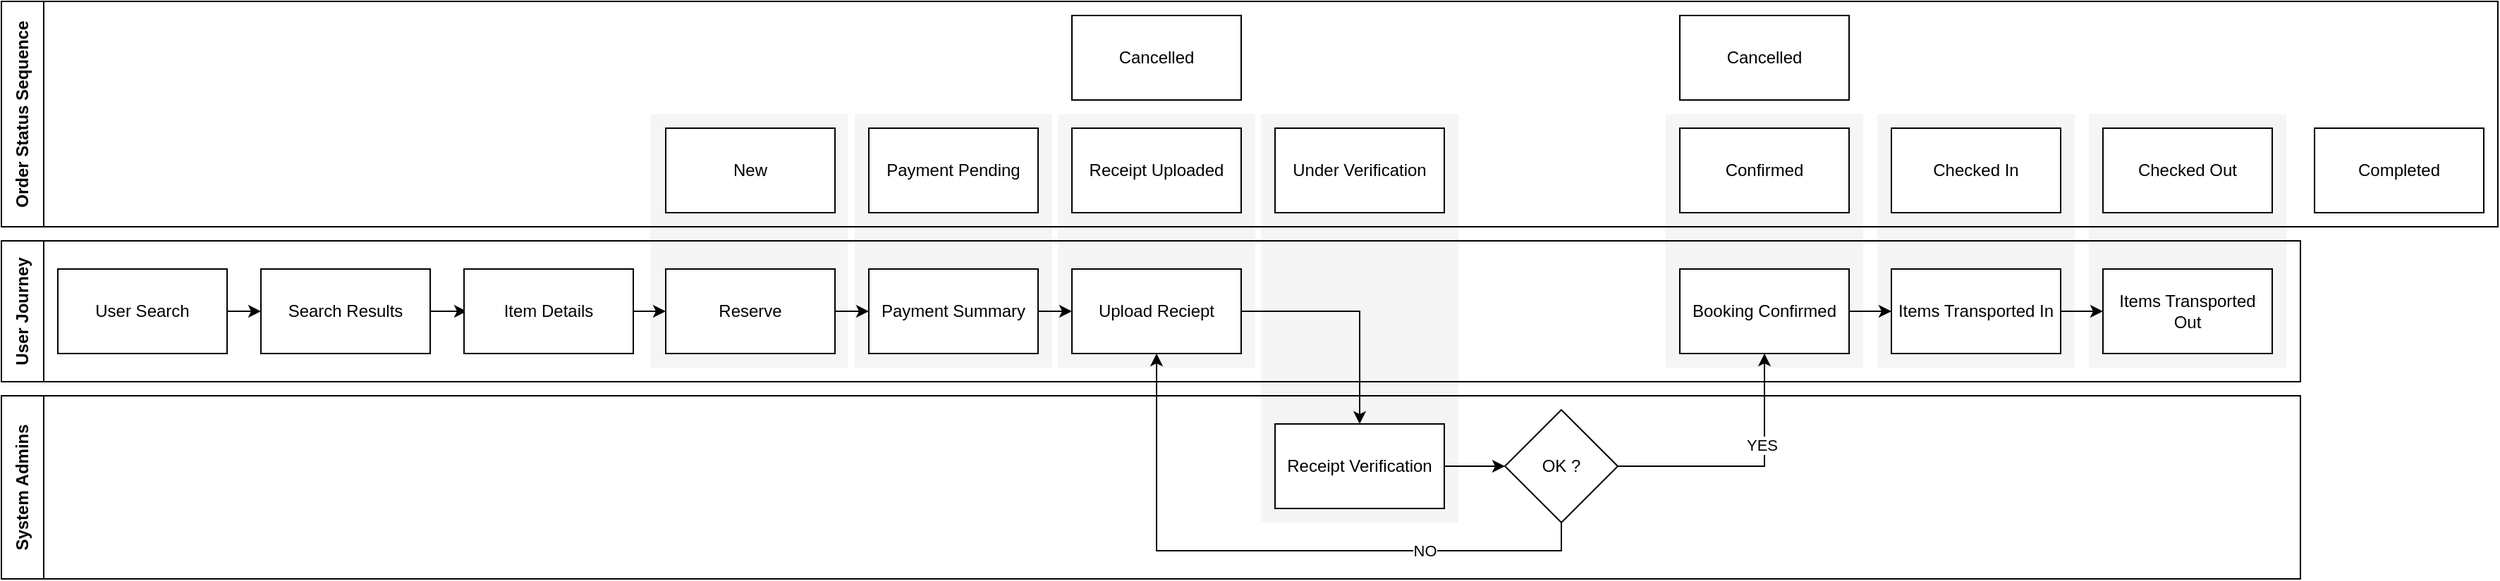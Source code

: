 <mxfile version="28.0.6" pages="3">
  <diagram name="User Journey" id="LqXyPF7JI-Jgg4aeZyhB">
    <mxGraphModel dx="1938" dy="900" grid="1" gridSize="10" guides="1" tooltips="1" connect="1" arrows="1" fold="1" page="1" pageScale="1" pageWidth="1169" pageHeight="827" math="0" shadow="0">
      <root>
        <mxCell id="0" />
        <mxCell id="1" parent="0" />
        <mxCell id="3ZjQxdZKII5ij4vQxhKE-32" value="" style="rounded=0;whiteSpace=wrap;html=1;fillColor=#f5f5f5;fontColor=#333333;strokeColor=none;" parent="1" vertex="1">
          <mxGeometry x="1520" y="180" width="140" height="180" as="geometry" />
        </mxCell>
        <mxCell id="3ZjQxdZKII5ij4vQxhKE-31" value="" style="rounded=0;whiteSpace=wrap;html=1;fillColor=#f5f5f5;fontColor=#333333;strokeColor=none;" parent="1" vertex="1">
          <mxGeometry x="1370" y="180" width="140" height="180" as="geometry" />
        </mxCell>
        <mxCell id="3ZjQxdZKII5ij4vQxhKE-30" value="" style="rounded=0;whiteSpace=wrap;html=1;fillColor=#f5f5f5;fontColor=#333333;strokeColor=none;" parent="1" vertex="1">
          <mxGeometry x="1220" y="180" width="140" height="180" as="geometry" />
        </mxCell>
        <mxCell id="3ZjQxdZKII5ij4vQxhKE-29" value="" style="rounded=0;whiteSpace=wrap;html=1;fillColor=#f5f5f5;fontColor=#333333;strokeColor=none;" parent="1" vertex="1">
          <mxGeometry x="933" y="180" width="140" height="290" as="geometry" />
        </mxCell>
        <mxCell id="3ZjQxdZKII5ij4vQxhKE-28" value="" style="rounded=0;whiteSpace=wrap;html=1;fillColor=#f5f5f5;fontColor=#333333;strokeColor=none;" parent="1" vertex="1">
          <mxGeometry x="789" y="180" width="140" height="180" as="geometry" />
        </mxCell>
        <mxCell id="3ZjQxdZKII5ij4vQxhKE-27" value="" style="rounded=0;whiteSpace=wrap;html=1;fillColor=#f5f5f5;fontColor=#333333;strokeColor=none;" parent="1" vertex="1">
          <mxGeometry x="645" y="180" width="140" height="180" as="geometry" />
        </mxCell>
        <mxCell id="3ZjQxdZKII5ij4vQxhKE-26" value="" style="rounded=0;whiteSpace=wrap;html=1;fillColor=#f5f5f5;fontColor=#333333;strokeColor=none;" parent="1" vertex="1">
          <mxGeometry x="500" y="180" width="140" height="180" as="geometry" />
        </mxCell>
        <mxCell id="CZBohjTRGIKA8jOOzzC4-14" style="edgeStyle=orthogonalEdgeStyle;rounded=0;orthogonalLoop=1;jettySize=auto;html=1;exitX=1;exitY=0.5;exitDx=0;exitDy=0;entryX=0;entryY=0.5;entryDx=0;entryDy=0;" parent="1" source="CZBohjTRGIKA8jOOzzC4-5" target="CZBohjTRGIKA8jOOzzC4-6" edge="1">
          <mxGeometry relative="1" as="geometry" />
        </mxCell>
        <mxCell id="CZBohjTRGIKA8jOOzzC4-5" value="User Search" style="rounded=0;whiteSpace=wrap;html=1;" parent="1" vertex="1">
          <mxGeometry x="80" y="290" width="120" height="60" as="geometry" />
        </mxCell>
        <mxCell id="CZBohjTRGIKA8jOOzzC4-15" style="edgeStyle=orthogonalEdgeStyle;rounded=0;orthogonalLoop=1;jettySize=auto;html=1;exitX=1;exitY=0.5;exitDx=0;exitDy=0;" parent="1" source="CZBohjTRGIKA8jOOzzC4-6" edge="1">
          <mxGeometry relative="1" as="geometry">
            <mxPoint x="370" y="320" as="targetPoint" />
          </mxGeometry>
        </mxCell>
        <mxCell id="CZBohjTRGIKA8jOOzzC4-6" value="Search Results" style="rounded=0;whiteSpace=wrap;html=1;" parent="1" vertex="1">
          <mxGeometry x="224" y="290" width="120" height="60" as="geometry" />
        </mxCell>
        <mxCell id="CZBohjTRGIKA8jOOzzC4-16" style="edgeStyle=orthogonalEdgeStyle;rounded=0;orthogonalLoop=1;jettySize=auto;html=1;exitX=1;exitY=0.5;exitDx=0;exitDy=0;entryX=0;entryY=0.5;entryDx=0;entryDy=0;" parent="1" source="CZBohjTRGIKA8jOOzzC4-7" target="CZBohjTRGIKA8jOOzzC4-8" edge="1">
          <mxGeometry relative="1" as="geometry" />
        </mxCell>
        <mxCell id="CZBohjTRGIKA8jOOzzC4-7" value="Item Details" style="rounded=0;whiteSpace=wrap;html=1;" parent="1" vertex="1">
          <mxGeometry x="368" y="290" width="120" height="60" as="geometry" />
        </mxCell>
        <mxCell id="CZBohjTRGIKA8jOOzzC4-17" style="edgeStyle=orthogonalEdgeStyle;rounded=0;orthogonalLoop=1;jettySize=auto;html=1;exitX=1;exitY=0.5;exitDx=0;exitDy=0;entryX=0;entryY=0.5;entryDx=0;entryDy=0;" parent="1" source="CZBohjTRGIKA8jOOzzC4-8" target="CZBohjTRGIKA8jOOzzC4-9" edge="1">
          <mxGeometry relative="1" as="geometry" />
        </mxCell>
        <mxCell id="CZBohjTRGIKA8jOOzzC4-8" value="Reserve" style="rounded=0;whiteSpace=wrap;html=1;" parent="1" vertex="1">
          <mxGeometry x="511" y="290" width="120" height="60" as="geometry" />
        </mxCell>
        <mxCell id="CZBohjTRGIKA8jOOzzC4-18" style="edgeStyle=orthogonalEdgeStyle;rounded=0;orthogonalLoop=1;jettySize=auto;html=1;exitX=1;exitY=0.5;exitDx=0;exitDy=0;entryX=0;entryY=0.5;entryDx=0;entryDy=0;" parent="1" source="CZBohjTRGIKA8jOOzzC4-9" target="CZBohjTRGIKA8jOOzzC4-10" edge="1">
          <mxGeometry relative="1" as="geometry" />
        </mxCell>
        <mxCell id="CZBohjTRGIKA8jOOzzC4-9" value="Payment Summary" style="rounded=0;whiteSpace=wrap;html=1;" parent="1" vertex="1">
          <mxGeometry x="655" y="290" width="120" height="60" as="geometry" />
        </mxCell>
        <mxCell id="CZBohjTRGIKA8jOOzzC4-36" style="edgeStyle=orthogonalEdgeStyle;rounded=0;orthogonalLoop=1;jettySize=auto;html=1;entryX=0.5;entryY=0;entryDx=0;entryDy=0;" parent="1" source="CZBohjTRGIKA8jOOzzC4-10" target="CZBohjTRGIKA8jOOzzC4-12" edge="1">
          <mxGeometry relative="1" as="geometry" />
        </mxCell>
        <mxCell id="CZBohjTRGIKA8jOOzzC4-10" value="Upload Reciept" style="rounded=0;whiteSpace=wrap;html=1;" parent="1" vertex="1">
          <mxGeometry x="799" y="290" width="120" height="60" as="geometry" />
        </mxCell>
        <mxCell id="CZBohjTRGIKA8jOOzzC4-37" style="edgeStyle=orthogonalEdgeStyle;rounded=0;orthogonalLoop=1;jettySize=auto;html=1;entryX=0;entryY=0.5;entryDx=0;entryDy=0;" parent="1" source="CZBohjTRGIKA8jOOzzC4-12" target="CZBohjTRGIKA8jOOzzC4-13" edge="1">
          <mxGeometry relative="1" as="geometry" />
        </mxCell>
        <mxCell id="CZBohjTRGIKA8jOOzzC4-12" value="Receipt Verification" style="rounded=0;whiteSpace=wrap;html=1;" parent="1" vertex="1">
          <mxGeometry x="943" y="400" width="120" height="60" as="geometry" />
        </mxCell>
        <mxCell id="CZBohjTRGIKA8jOOzzC4-38" style="edgeStyle=orthogonalEdgeStyle;rounded=0;orthogonalLoop=1;jettySize=auto;html=1;exitX=0.5;exitY=1;exitDx=0;exitDy=0;entryX=0.5;entryY=1;entryDx=0;entryDy=0;" parent="1" source="CZBohjTRGIKA8jOOzzC4-13" target="CZBohjTRGIKA8jOOzzC4-10" edge="1">
          <mxGeometry relative="1" as="geometry" />
        </mxCell>
        <mxCell id="CZBohjTRGIKA8jOOzzC4-39" value="NO" style="edgeLabel;html=1;align=center;verticalAlign=middle;resizable=0;points=[];" parent="CZBohjTRGIKA8jOOzzC4-38" vertex="1" connectable="0">
          <mxGeometry x="-0.476" relative="1" as="geometry">
            <mxPoint as="offset" />
          </mxGeometry>
        </mxCell>
        <mxCell id="CZBohjTRGIKA8jOOzzC4-40" style="edgeStyle=orthogonalEdgeStyle;rounded=0;orthogonalLoop=1;jettySize=auto;html=1;exitX=1;exitY=0.5;exitDx=0;exitDy=0;entryX=0.5;entryY=1;entryDx=0;entryDy=0;" parent="1" source="CZBohjTRGIKA8jOOzzC4-13" target="CZBohjTRGIKA8jOOzzC4-11" edge="1">
          <mxGeometry relative="1" as="geometry" />
        </mxCell>
        <mxCell id="CZBohjTRGIKA8jOOzzC4-41" value="YES" style="edgeLabel;html=1;align=center;verticalAlign=middle;resizable=0;points=[];" parent="CZBohjTRGIKA8jOOzzC4-40" vertex="1" connectable="0">
          <mxGeometry x="0.292" y="2" relative="1" as="geometry">
            <mxPoint as="offset" />
          </mxGeometry>
        </mxCell>
        <mxCell id="CZBohjTRGIKA8jOOzzC4-13" value="OK ?" style="rhombus;whiteSpace=wrap;html=1;" parent="1" vertex="1">
          <mxGeometry x="1106" y="390" width="80" height="80" as="geometry" />
        </mxCell>
        <mxCell id="3ZjQxdZKII5ij4vQxhKE-1" value="User Journey" style="swimlane;horizontal=0;whiteSpace=wrap;html=1;startSize=30;movable=0;resizable=0;rotatable=0;deletable=0;editable=0;locked=1;connectable=0;" parent="1" vertex="1">
          <mxGeometry x="40" y="270" width="1630" height="100" as="geometry" />
        </mxCell>
        <mxCell id="CZBohjTRGIKA8jOOzzC4-11" value="Booking Confirmed" style="rounded=0;whiteSpace=wrap;html=1;" parent="3ZjQxdZKII5ij4vQxhKE-1" vertex="1">
          <mxGeometry x="1190" y="20" width="120" height="60" as="geometry" />
        </mxCell>
        <mxCell id="CZBohjTRGIKA8jOOzzC4-30" value="Items Transported In" style="rounded=0;whiteSpace=wrap;html=1;" parent="3ZjQxdZKII5ij4vQxhKE-1" vertex="1">
          <mxGeometry x="1340" y="20" width="120" height="60" as="geometry" />
        </mxCell>
        <mxCell id="CZBohjTRGIKA8jOOzzC4-31" value="Items Transported Out" style="rounded=0;whiteSpace=wrap;html=1;" parent="3ZjQxdZKII5ij4vQxhKE-1" vertex="1">
          <mxGeometry x="1490" y="20" width="120" height="60" as="geometry" />
        </mxCell>
        <mxCell id="CZBohjTRGIKA8jOOzzC4-42" style="edgeStyle=orthogonalEdgeStyle;rounded=0;orthogonalLoop=1;jettySize=auto;html=1;exitX=1;exitY=0.5;exitDx=0;exitDy=0;entryX=0;entryY=0.5;entryDx=0;entryDy=0;" parent="3ZjQxdZKII5ij4vQxhKE-1" source="CZBohjTRGIKA8jOOzzC4-11" target="CZBohjTRGIKA8jOOzzC4-30" edge="1">
          <mxGeometry relative="1" as="geometry" />
        </mxCell>
        <mxCell id="CZBohjTRGIKA8jOOzzC4-43" style="edgeStyle=orthogonalEdgeStyle;rounded=0;orthogonalLoop=1;jettySize=auto;html=1;exitX=1;exitY=0.5;exitDx=0;exitDy=0;entryX=0;entryY=0.5;entryDx=0;entryDy=0;" parent="3ZjQxdZKII5ij4vQxhKE-1" source="CZBohjTRGIKA8jOOzzC4-30" target="CZBohjTRGIKA8jOOzzC4-31" edge="1">
          <mxGeometry relative="1" as="geometry" />
        </mxCell>
        <mxCell id="3ZjQxdZKII5ij4vQxhKE-2" value="System Admins" style="swimlane;horizontal=0;whiteSpace=wrap;html=1;startSize=30;movable=1;resizable=1;rotatable=1;deletable=1;editable=1;locked=0;connectable=1;" parent="1" vertex="1">
          <mxGeometry x="40" y="380" width="1630" height="130" as="geometry" />
        </mxCell>
        <mxCell id="3ZjQxdZKII5ij4vQxhKE-20" value="Order Status Sequence" style="swimlane;horizontal=0;whiteSpace=wrap;html=1;startSize=30;movable=0;resizable=0;rotatable=0;deletable=0;editable=0;locked=1;connectable=0;" parent="1" vertex="1">
          <mxGeometry x="40" y="100" width="1770" height="160" as="geometry" />
        </mxCell>
        <mxCell id="3ZjQxdZKII5ij4vQxhKE-24" style="edgeStyle=orthogonalEdgeStyle;rounded=0;orthogonalLoop=1;jettySize=auto;html=1;exitX=1;exitY=0.5;exitDx=0;exitDy=0;entryX=0;entryY=0.5;entryDx=0;entryDy=0;" parent="3ZjQxdZKII5ij4vQxhKE-20" edge="1">
          <mxGeometry relative="1" as="geometry">
            <mxPoint x="1310" y="50" as="sourcePoint" />
          </mxGeometry>
        </mxCell>
        <mxCell id="3ZjQxdZKII5ij4vQxhKE-25" style="edgeStyle=orthogonalEdgeStyle;rounded=0;orthogonalLoop=1;jettySize=auto;html=1;exitX=1;exitY=0.5;exitDx=0;exitDy=0;entryX=0;entryY=0.5;entryDx=0;entryDy=0;" parent="3ZjQxdZKII5ij4vQxhKE-20" edge="1">
          <mxGeometry relative="1" as="geometry">
            <mxPoint x="1460" y="50" as="sourcePoint" />
          </mxGeometry>
        </mxCell>
        <mxCell id="CZBohjTRGIKA8jOOzzC4-26" value="New" style="rounded=0;whiteSpace=wrap;html=1;" parent="3ZjQxdZKII5ij4vQxhKE-20" vertex="1">
          <mxGeometry x="471" y="90" width="120" height="60" as="geometry" />
        </mxCell>
        <mxCell id="CZBohjTRGIKA8jOOzzC4-27" value="Payment Pending" style="rounded=0;whiteSpace=wrap;html=1;" parent="3ZjQxdZKII5ij4vQxhKE-20" vertex="1">
          <mxGeometry x="615" y="90" width="120" height="60" as="geometry" />
        </mxCell>
        <mxCell id="CZBohjTRGIKA8jOOzzC4-28" value="Receipt Uploaded" style="rounded=0;whiteSpace=wrap;html=1;" parent="3ZjQxdZKII5ij4vQxhKE-20" vertex="1">
          <mxGeometry x="759" y="90" width="120" height="60" as="geometry" />
        </mxCell>
        <mxCell id="CZBohjTRGIKA8jOOzzC4-29" value="Under Verification" style="rounded=0;whiteSpace=wrap;html=1;" parent="3ZjQxdZKII5ij4vQxhKE-20" vertex="1">
          <mxGeometry x="903" y="90" width="120" height="60" as="geometry" />
        </mxCell>
        <mxCell id="CZBohjTRGIKA8jOOzzC4-32" value="Confirmed" style="rounded=0;whiteSpace=wrap;html=1;" parent="3ZjQxdZKII5ij4vQxhKE-20" vertex="1">
          <mxGeometry x="1190" y="90" width="120" height="60" as="geometry" />
        </mxCell>
        <mxCell id="CZBohjTRGIKA8jOOzzC4-33" value="Checked In" style="rounded=0;whiteSpace=wrap;html=1;" parent="3ZjQxdZKII5ij4vQxhKE-20" vertex="1">
          <mxGeometry x="1340" y="90" width="120" height="60" as="geometry" />
        </mxCell>
        <mxCell id="CZBohjTRGIKA8jOOzzC4-34" value="Checked Out" style="rounded=0;whiteSpace=wrap;html=1;" parent="3ZjQxdZKII5ij4vQxhKE-20" vertex="1">
          <mxGeometry x="1490" y="90" width="120" height="60" as="geometry" />
        </mxCell>
        <mxCell id="CZBohjTRGIKA8jOOzzC4-35" value="Completed" style="rounded=0;whiteSpace=wrap;html=1;" parent="3ZjQxdZKII5ij4vQxhKE-20" vertex="1">
          <mxGeometry x="1640" y="90" width="120" height="60" as="geometry" />
        </mxCell>
        <mxCell id="CZBohjTRGIKA8jOOzzC4-44" value="Cancelled" style="rounded=0;whiteSpace=wrap;html=1;" parent="3ZjQxdZKII5ij4vQxhKE-20" vertex="1">
          <mxGeometry x="1190" y="10" width="120" height="60" as="geometry" />
        </mxCell>
        <mxCell id="3ZjQxdZKII5ij4vQxhKE-33" value="Cancelled" style="rounded=0;whiteSpace=wrap;html=1;" parent="1" vertex="1">
          <mxGeometry x="799" y="110" width="120" height="60" as="geometry" />
        </mxCell>
      </root>
    </mxGraphModel>
  </diagram>
  <diagram id="qkvSj4cj8HJJ5qAoqPm4" name="High Level Archtecture">
    <mxGraphModel dx="946" dy="624" grid="1" gridSize="10" guides="1" tooltips="1" connect="1" arrows="1" fold="1" page="1" pageScale="1" pageWidth="827" pageHeight="1169" math="0" shadow="0">
      <root>
        <mxCell id="0" />
        <mxCell id="1" parent="0" />
        <mxCell id="cp1kz8u28nVTIYYutqOm-1" style="edgeStyle=orthogonalEdgeStyle;rounded=0;orthogonalLoop=1;jettySize=auto;html=1;entryX=0.5;entryY=0;entryDx=0;entryDy=0;" edge="1" parent="1" source="cp1kz8u28nVTIYYutqOm-2" target="cp1kz8u28nVTIYYutqOm-7">
          <mxGeometry relative="1" as="geometry" />
        </mxCell>
        <mxCell id="cp1kz8u28nVTIYYutqOm-2" value="Client Layer" style="swimlane;whiteSpace=wrap;html=1;" vertex="1" parent="1">
          <mxGeometry x="470" y="220" width="410" height="110" as="geometry" />
        </mxCell>
        <mxCell id="cp1kz8u28nVTIYYutqOm-3" value="WWW" style="rounded=0;whiteSpace=wrap;html=1;" vertex="1" parent="cp1kz8u28nVTIYYutqOm-2">
          <mxGeometry x="70" y="40" width="120" height="60" as="geometry" />
        </mxCell>
        <mxCell id="cp1kz8u28nVTIYYutqOm-4" value="Admin Portal" style="rounded=0;whiteSpace=wrap;html=1;" vertex="1" parent="cp1kz8u28nVTIYYutqOm-2">
          <mxGeometry x="210" y="40" width="120" height="60" as="geometry" />
        </mxCell>
        <mxCell id="cp1kz8u28nVTIYYutqOm-36" style="edgeStyle=orthogonalEdgeStyle;rounded=0;orthogonalLoop=1;jettySize=auto;html=1;exitX=0;exitY=0.5;exitDx=0;exitDy=0;entryX=1;entryY=0.75;entryDx=0;entryDy=0;" edge="1" parent="1" source="cp1kz8u28nVTIYYutqOm-7" target="cp1kz8u28nVTIYYutqOm-13">
          <mxGeometry relative="1" as="geometry" />
        </mxCell>
        <mxCell id="cp1kz8u28nVTIYYutqOm-7" value="Infrastructure Layer" style="swimlane;whiteSpace=wrap;html=1;startSize=23;" vertex="1" parent="1">
          <mxGeometry x="470" y="390" width="410" height="180" as="geometry" />
        </mxCell>
        <mxCell id="cp1kz8u28nVTIYYutqOm-8" value="Web Server, Firewall, Monitoring &amp;amp; Logging" style="rounded=0;whiteSpace=wrap;html=1;" vertex="1" parent="cp1kz8u28nVTIYYutqOm-7">
          <mxGeometry x="10" y="40" width="390" height="60" as="geometry" />
        </mxCell>
        <mxCell id="cp1kz8u28nVTIYYutqOm-9" value="API Gateway" style="rounded=0;whiteSpace=wrap;html=1;" vertex="1" parent="cp1kz8u28nVTIYYutqOm-7">
          <mxGeometry x="10" y="106" width="190" height="60" as="geometry" />
        </mxCell>
        <mxCell id="cp1kz8u28nVTIYYutqOm-10" value="Authentication Server" style="rounded=0;whiteSpace=wrap;html=1;" vertex="1" parent="cp1kz8u28nVTIYYutqOm-7">
          <mxGeometry x="210" y="106" width="190" height="60" as="geometry" />
        </mxCell>
        <mxCell id="cp1kz8u28nVTIYYutqOm-37" style="edgeStyle=orthogonalEdgeStyle;rounded=0;orthogonalLoop=1;jettySize=auto;html=1;entryX=0.5;entryY=0;entryDx=0;entryDy=0;" edge="1" parent="1" source="cp1kz8u28nVTIYYutqOm-13" target="cp1kz8u28nVTIYYutqOm-23">
          <mxGeometry relative="1" as="geometry" />
        </mxCell>
        <mxCell id="cp1kz8u28nVTIYYutqOm-38" style="edgeStyle=orthogonalEdgeStyle;rounded=0;orthogonalLoop=1;jettySize=auto;html=1;entryX=0.5;entryY=0;entryDx=0;entryDy=0;" edge="1" parent="1" source="cp1kz8u28nVTIYYutqOm-13" target="cp1kz8u28nVTIYYutqOm-34">
          <mxGeometry relative="1" as="geometry" />
        </mxCell>
        <mxCell id="cp1kz8u28nVTIYYutqOm-13" value="Microservices" style="swimlane;whiteSpace=wrap;html=1;" vertex="1" parent="1">
          <mxGeometry x="20" y="220" width="410" height="190" as="geometry" />
        </mxCell>
        <mxCell id="cp1kz8u28nVTIYYutqOm-14" value="&lt;p data-pm-slice=&quot;1 1 [&amp;quot;orderedList&amp;quot;,{&amp;quot;hookId&amp;quot;:&amp;quot;bh-7DCPIdUZGF4qi5zgz1UTP&amp;quot;,&amp;quot;hookType&amp;quot;:&amp;quot;blockHook&amp;quot;,&amp;quot;bubbleMenu&amp;quot;:true,&amp;quot;dir&amp;quot;:&amp;quot;ltr&amp;quot;,&amp;quot;start&amp;quot;:1},&amp;quot;listItem&amp;quot;,{&amp;quot;hookId&amp;quot;:&amp;quot;bh--_8fROrcW6D76sBfDuFPf&amp;quot;,&amp;quot;hookType&amp;quot;:&amp;quot;blockHook&amp;quot;}]&quot; dir=&quot;ltr&quot; data-bubble-menu=&quot;true&quot; data-hook-type=&quot;blockHook&quot; id=&quot;bh-ocJI2Xi5xWHBzxru-ZNvp&quot;&gt;User Service&lt;/p&gt;" style="rounded=0;whiteSpace=wrap;html=1;" vertex="1" parent="cp1kz8u28nVTIYYutqOm-13">
          <mxGeometry x="10" y="40" width="120" height="60" as="geometry" />
        </mxCell>
        <mxCell id="cp1kz8u28nVTIYYutqOm-15" value="&lt;p data-pm-slice=&quot;1 1 [&amp;quot;orderedList&amp;quot;,{&amp;quot;hookId&amp;quot;:&amp;quot;bh-7DCPIdUZGF4qi5zgz1UTP&amp;quot;,&amp;quot;hookType&amp;quot;:&amp;quot;blockHook&amp;quot;,&amp;quot;bubbleMenu&amp;quot;:true,&amp;quot;dir&amp;quot;:&amp;quot;ltr&amp;quot;,&amp;quot;start&amp;quot;:1},&amp;quot;listItem&amp;quot;,{&amp;quot;hookId&amp;quot;:&amp;quot;bh-IE9mQu8YucQOOUZtBvup9&amp;quot;,&amp;quot;hookType&amp;quot;:&amp;quot;blockHook&amp;quot;}]&quot; dir=&quot;ltr&quot; data-bubble-menu=&quot;true&quot; data-hook-type=&quot;blockHook&quot; id=&quot;bh-qchH9CW7WXxPOCBXkmo9h&quot;&gt;Notification Service&lt;/p&gt;" style="rounded=0;whiteSpace=wrap;html=1;" vertex="1" parent="cp1kz8u28nVTIYYutqOm-13">
          <mxGeometry x="145" y="40" width="120" height="60" as="geometry" />
        </mxCell>
        <mxCell id="cp1kz8u28nVTIYYutqOm-16" value="&lt;p data-pm-slice=&quot;1 1 [&amp;quot;orderedList&amp;quot;,{&amp;quot;hookId&amp;quot;:&amp;quot;bh-7DCPIdUZGF4qi5zgz1UTP&amp;quot;,&amp;quot;hookType&amp;quot;:&amp;quot;blockHook&amp;quot;,&amp;quot;bubbleMenu&amp;quot;:true,&amp;quot;dir&amp;quot;:&amp;quot;ltr&amp;quot;,&amp;quot;start&amp;quot;:1},&amp;quot;listItem&amp;quot;,{&amp;quot;hookId&amp;quot;:&amp;quot;bh-H7IT00rBx84PCXdsO38nJ&amp;quot;,&amp;quot;hookType&amp;quot;:&amp;quot;blockHook&amp;quot;}]&quot; dir=&quot;ltr&quot; data-bubble-menu=&quot;true&quot; data-hook-type=&quot;blockHook&quot; id=&quot;bh--seQbvdtpaoBHNNc7BUaE&quot;&gt;Activity Service&lt;/p&gt;" style="rounded=0;whiteSpace=wrap;html=1;" vertex="1" parent="cp1kz8u28nVTIYYutqOm-13">
          <mxGeometry x="280" y="40" width="120" height="60" as="geometry" />
        </mxCell>
        <mxCell id="cp1kz8u28nVTIYYutqOm-17" value="&lt;p data-pm-slice=&quot;1 1 [&amp;quot;orderedList&amp;quot;,{&amp;quot;hookId&amp;quot;:&amp;quot;bh-7DCPIdUZGF4qi5zgz1UTP&amp;quot;,&amp;quot;hookType&amp;quot;:&amp;quot;blockHook&amp;quot;,&amp;quot;bubbleMenu&amp;quot;:true,&amp;quot;dir&amp;quot;:&amp;quot;ltr&amp;quot;,&amp;quot;start&amp;quot;:1},&amp;quot;listItem&amp;quot;,{&amp;quot;hookId&amp;quot;:&amp;quot;bh-4V4yWNzqoyXIwRy_F04qY&amp;quot;,&amp;quot;hookType&amp;quot;:&amp;quot;blockHook&amp;quot;}]&quot; dir=&quot;ltr&quot; data-bubble-menu=&quot;true&quot; data-hook-type=&quot;blockHook&quot; id=&quot;bh-TgNiIRALmVVeNTGmhZjVz&quot;&gt;Files Service&lt;/p&gt;" style="rounded=0;whiteSpace=wrap;html=1;" vertex="1" parent="cp1kz8u28nVTIYYutqOm-13">
          <mxGeometry x="10" y="110" width="120" height="60" as="geometry" />
        </mxCell>
        <mxCell id="cp1kz8u28nVTIYYutqOm-18" value="&lt;p data-pm-slice=&quot;1 1 [&amp;quot;orderedList&amp;quot;,{&amp;quot;hookId&amp;quot;:&amp;quot;bh-7DCPIdUZGF4qi5zgz1UTP&amp;quot;,&amp;quot;hookType&amp;quot;:&amp;quot;blockHook&amp;quot;,&amp;quot;bubbleMenu&amp;quot;:true,&amp;quot;dir&amp;quot;:&amp;quot;ltr&amp;quot;,&amp;quot;start&amp;quot;:1},&amp;quot;listItem&amp;quot;,{&amp;quot;hookId&amp;quot;:&amp;quot;bh-eo6Doptl8hPkqxEkdhmBF&amp;quot;,&amp;quot;hookType&amp;quot;:&amp;quot;blockHook&amp;quot;}]&quot; dir=&quot;ltr&quot; data-bubble-menu=&quot;true&quot; data-hook-type=&quot;blockHook&quot; id=&quot;bh-Vixjyb3KjtMvn1t-cKb_z&quot;&gt;Bookings Service&lt;/p&gt;" style="rounded=0;whiteSpace=wrap;html=1;" vertex="1" parent="cp1kz8u28nVTIYYutqOm-13">
          <mxGeometry x="145" y="110" width="120" height="60" as="geometry" />
        </mxCell>
        <mxCell id="cp1kz8u28nVTIYYutqOm-23" value="Integration Layer" style="swimlane;whiteSpace=wrap;html=1;" vertex="1" parent="1">
          <mxGeometry x="180" y="460" width="240" height="110" as="geometry" />
        </mxCell>
        <mxCell id="cp1kz8u28nVTIYYutqOm-31" style="edgeStyle=orthogonalEdgeStyle;rounded=0;orthogonalLoop=1;jettySize=auto;html=1;entryX=0.5;entryY=0;entryDx=0;entryDy=0;exitX=0.5;exitY=1;exitDx=0;exitDy=0;" edge="1" parent="1" source="cp1kz8u28nVTIYYutqOm-26">
          <mxGeometry relative="1" as="geometry">
            <Array as="points">
              <mxPoint x="820" y="630" />
              <mxPoint x="550" y="630" />
            </Array>
            <mxPoint x="550" y="660" as="targetPoint" />
          </mxGeometry>
        </mxCell>
        <mxCell id="cp1kz8u28nVTIYYutqOm-32" style="edgeStyle=orthogonalEdgeStyle;rounded=0;orthogonalLoop=1;jettySize=auto;html=1;entryX=0.5;entryY=0;entryDx=0;entryDy=0;exitX=0.5;exitY=1;exitDx=0;exitDy=0;" edge="1" parent="1" source="cp1kz8u28nVTIYYutqOm-26">
          <mxGeometry relative="1" as="geometry">
            <Array as="points">
              <mxPoint x="820" y="630" />
              <mxPoint x="690" y="630" />
            </Array>
            <mxPoint x="690" y="660" as="targetPoint" />
          </mxGeometry>
        </mxCell>
        <mxCell id="cp1kz8u28nVTIYYutqOm-33" style="edgeStyle=orthogonalEdgeStyle;rounded=0;orthogonalLoop=1;jettySize=auto;html=1;entryX=0.5;entryY=0;entryDx=0;entryDy=0;" edge="1" parent="1" source="cp1kz8u28nVTIYYutqOm-26">
          <mxGeometry relative="1" as="geometry">
            <Array as="points">
              <mxPoint x="820" y="630" />
              <mxPoint x="830" y="630" />
            </Array>
            <mxPoint x="830" y="660" as="targetPoint" />
          </mxGeometry>
        </mxCell>
        <mxCell id="cp1kz8u28nVTIYYutqOm-34" value="Data Layer" style="swimlane;whiteSpace=wrap;html=1;" vertex="1" parent="1">
          <mxGeometry x="20" y="460" width="140" height="110" as="geometry" />
        </mxCell>
        <mxCell id="cp1kz8u28nVTIYYutqOm-35" value="Database" style="rounded=0;whiteSpace=wrap;html=1;" vertex="1" parent="cp1kz8u28nVTIYYutqOm-34">
          <mxGeometry x="10" y="40" width="120" height="60" as="geometry" />
        </mxCell>
      </root>
    </mxGraphModel>
  </diagram>
  <diagram id="MtdCQGVQV3-qIZ45a1p7" name="Cloud Routing">
    <mxGraphModel dx="1615" dy="750" grid="1" gridSize="10" guides="1" tooltips="1" connect="1" arrows="1" fold="1" page="1" pageScale="1" pageWidth="827" pageHeight="1169" math="0" shadow="0">
      <root>
        <mxCell id="0" />
        <mxCell id="1" parent="0" />
        <mxCell id="0Gd1wLvWHD414CEyWbFW-27" style="edgeStyle=orthogonalEdgeStyle;rounded=0;orthogonalLoop=1;jettySize=auto;html=1;entryX=0;entryY=0.5;entryDx=0;entryDy=0;" edge="1" parent="1" source="0Gd1wLvWHD414CEyWbFW-1" target="0Gd1wLvWHD414CEyWbFW-5">
          <mxGeometry relative="1" as="geometry" />
        </mxCell>
        <mxCell id="0Gd1wLvWHD414CEyWbFW-1" value="www.pallet.omniphics.com" style="text;html=1;align=right;verticalAlign=middle;whiteSpace=wrap;rounded=0;" vertex="1" parent="1">
          <mxGeometry x="20" y="210" width="150" height="30" as="geometry" />
        </mxCell>
        <mxCell id="0Gd1wLvWHD414CEyWbFW-28" style="edgeStyle=orthogonalEdgeStyle;rounded=0;orthogonalLoop=1;jettySize=auto;html=1;" edge="1" parent="1" source="0Gd1wLvWHD414CEyWbFW-2">
          <mxGeometry relative="1" as="geometry">
            <mxPoint x="241" y="270" as="targetPoint" />
          </mxGeometry>
        </mxCell>
        <mxCell id="0Gd1wLvWHD414CEyWbFW-2" value="admin.pallet.omniphics.com" style="text;html=1;align=right;verticalAlign=middle;whiteSpace=wrap;rounded=0;" vertex="1" parent="1">
          <mxGeometry x="20" y="240" width="150" height="30" as="geometry" />
        </mxCell>
        <mxCell id="0Gd1wLvWHD414CEyWbFW-29" style="edgeStyle=orthogonalEdgeStyle;rounded=0;orthogonalLoop=1;jettySize=auto;html=1;" edge="1" parent="1" source="0Gd1wLvWHD414CEyWbFW-3">
          <mxGeometry relative="1" as="geometry">
            <mxPoint x="241" y="270" as="targetPoint" />
          </mxGeometry>
        </mxCell>
        <mxCell id="0Gd1wLvWHD414CEyWbFW-3" value="api.pallet.omniphics.com" style="text;html=1;align=right;verticalAlign=middle;whiteSpace=wrap;rounded=0;" vertex="1" parent="1">
          <mxGeometry x="20" y="270" width="150" height="30" as="geometry" />
        </mxCell>
        <mxCell id="0Gd1wLvWHD414CEyWbFW-31" style="edgeStyle=orthogonalEdgeStyle;rounded=0;orthogonalLoop=1;jettySize=auto;html=1;entryX=0;entryY=0.5;entryDx=0;entryDy=0;" edge="1" parent="1" source="0Gd1wLvWHD414CEyWbFW-4" target="0Gd1wLvWHD414CEyWbFW-5">
          <mxGeometry relative="1" as="geometry" />
        </mxCell>
        <mxCell id="0Gd1wLvWHD414CEyWbFW-4" value="auth.pallet.omniphics.com" style="text;html=1;align=right;verticalAlign=middle;whiteSpace=wrap;rounded=0;" vertex="1" parent="1">
          <mxGeometry x="20" y="300" width="150" height="30" as="geometry" />
        </mxCell>
        <mxCell id="0Gd1wLvWHD414CEyWbFW-7" style="edgeStyle=orthogonalEdgeStyle;rounded=0;orthogonalLoop=1;jettySize=auto;html=1;entryX=0;entryY=0.5;entryDx=0;entryDy=0;" edge="1" parent="1" source="0Gd1wLvWHD414CEyWbFW-5" target="0Gd1wLvWHD414CEyWbFW-6">
          <mxGeometry relative="1" as="geometry" />
        </mxCell>
        <mxCell id="0Gd1wLvWHD414CEyWbFW-10" value="&lt;span style=&quot;color: rgba(0, 0, 0, 0); font-family: monospace; font-size: 0px; text-align: start; background-color: rgb(236, 236, 236);&quot;&gt;%3CmxGraphModel%3E%3Croot%3E%3CmxCell%20id%3D%220%22%2F%3E%3CmxCell%20id%3D%221%22%20parent%3D%220%22%2F%3E%3CmxCell%20id%3D%222%22%20value%3D%22Ounch%20Proxy%22%20style%3D%22rounded%3D1%3BwhiteSpace%3Dwrap%3Bhtml%3D1%3B%22%20vertex%3D%221%22%20parent%3D%221%22%3E%3CmxGeometry%20x%3D%22520%22%20y%3D%22240%22%20width%3D%22120%22%20height%3D%2260%22%20as%3D%22geometry%22%2F%3E%3C%2FmxCell%3E%3C%2Froot%3E%3C%2FmxGraphModel%3E&lt;/span&gt;" style="edgeLabel;html=1;align=center;verticalAlign=middle;resizable=0;points=[];" vertex="1" connectable="0" parent="0Gd1wLvWHD414CEyWbFW-7">
          <mxGeometry x="-0.167" y="1" relative="1" as="geometry">
            <mxPoint as="offset" />
          </mxGeometry>
        </mxCell>
        <mxCell id="0Gd1wLvWHD414CEyWbFW-11" value="&lt;span style=&quot;color: rgba(0, 0, 0, 0); font-family: monospace; font-size: 0px; text-align: start; background-color: rgb(236, 236, 236);&quot;&gt;%3CmxGraphModel%3E%3Croot%3E%3CmxCell%20id%3D%220%22%2F%3E%3CmxCell%20id%3D%221%22%20parent%3D%220%22%2F%3E%3CmxCell%20id%3D%222%22%20value%3D%22Ounch%20Proxy%22%20style%3D%22rounded%3D1%3BwhiteSpace%3Dwrap%3Bhtml%3D1%3B%22%20vertex%3D%221%22%20parent%3D%221%22%3E%3CmxGeometry%20x%3D%22520%22%20y%3D%22240%22%20width%3D%22120%22%20height%3D%2260%22%20as%3D%22geometry%22%2F%3E%3C%2FmxCell%3E%3C%2Froot%3E%3C%2FmxGraphModel%180&lt;/span&gt;" style="edgeLabel;html=1;align=center;verticalAlign=middle;resizable=0;points=[];" vertex="1" connectable="0" parent="0Gd1wLvWHD414CEyWbFW-7">
          <mxGeometry x="0.017" y="-2" relative="1" as="geometry">
            <mxPoint as="offset" />
          </mxGeometry>
        </mxCell>
        <mxCell id="0Gd1wLvWHD414CEyWbFW-12" value="180.74.194.20" style="edgeLabel;html=1;align=center;verticalAlign=middle;resizable=0;points=[];" vertex="1" connectable="0" parent="0Gd1wLvWHD414CEyWbFW-7">
          <mxGeometry x="0.2" y="-1" relative="1" as="geometry">
            <mxPoint x="-12" y="-21" as="offset" />
          </mxGeometry>
        </mxCell>
        <mxCell id="0Gd1wLvWHD414CEyWbFW-5" value="CloudFlare" style="rounded=1;whiteSpace=wrap;html=1;" vertex="1" parent="1">
          <mxGeometry x="240" y="240" width="120" height="60" as="geometry" />
        </mxCell>
        <mxCell id="0Gd1wLvWHD414CEyWbFW-9" style="edgeStyle=orthogonalEdgeStyle;rounded=0;orthogonalLoop=1;jettySize=auto;html=1;entryX=0.5;entryY=0;entryDx=0;entryDy=0;" edge="1" parent="1" source="0Gd1wLvWHD414CEyWbFW-6" target="0Gd1wLvWHD414CEyWbFW-8">
          <mxGeometry relative="1" as="geometry" />
        </mxCell>
        <mxCell id="0Gd1wLvWHD414CEyWbFW-13" value="192.168.0.61" style="edgeLabel;html=1;align=center;verticalAlign=middle;resizable=0;points=[];" vertex="1" connectable="0" parent="0Gd1wLvWHD414CEyWbFW-9">
          <mxGeometry x="-0.086" relative="1" as="geometry">
            <mxPoint x="40" y="-2" as="offset" />
          </mxGeometry>
        </mxCell>
        <mxCell id="0Gd1wLvWHD414CEyWbFW-6" value="Ounch Proxy" style="rounded=1;whiteSpace=wrap;html=1;" vertex="1" parent="1">
          <mxGeometry x="480" y="240" width="120" height="60" as="geometry" />
        </mxCell>
        <mxCell id="0Gd1wLvWHD414CEyWbFW-19" style="edgeStyle=orthogonalEdgeStyle;rounded=0;orthogonalLoop=1;jettySize=auto;html=1;entryX=0.5;entryY=0;entryDx=0;entryDy=0;" edge="1" parent="1" source="0Gd1wLvWHD414CEyWbFW-8" target="0Gd1wLvWHD414CEyWbFW-14">
          <mxGeometry relative="1" as="geometry" />
        </mxCell>
        <mxCell id="0Gd1wLvWHD414CEyWbFW-20" value="&lt;span style=&quot;font-size: 12px; text-wrap-mode: wrap; background-color: rgb(236, 236, 236);&quot;&gt;auth.pallet.omniphics.com :&amp;nbsp; 8888&lt;/span&gt;" style="edgeLabel;html=1;align=center;verticalAlign=middle;resizable=0;points=[];" vertex="1" connectable="0" parent="0Gd1wLvWHD414CEyWbFW-19">
          <mxGeometry x="0.505" y="2" relative="1" as="geometry">
            <mxPoint x="-56" y="-32" as="offset" />
          </mxGeometry>
        </mxCell>
        <mxCell id="0Gd1wLvWHD414CEyWbFW-21" style="edgeStyle=orthogonalEdgeStyle;rounded=0;orthogonalLoop=1;jettySize=auto;html=1;entryX=0.433;entryY=-0.067;entryDx=0;entryDy=0;exitX=0;exitY=0.5;exitDx=0;exitDy=0;entryPerimeter=0;" edge="1" parent="1" source="0Gd1wLvWHD414CEyWbFW-8" target="0Gd1wLvWHD414CEyWbFW-16">
          <mxGeometry relative="1" as="geometry" />
        </mxCell>
        <mxCell id="0Gd1wLvWHD414CEyWbFW-22" value="&lt;span style=&quot;font-size: 12px; text-wrap-mode: wrap; background-color: rgb(236, 236, 236);&quot;&gt;www.pallet.omniphics.com :&amp;nbsp; 3000&lt;/span&gt;" style="edgeLabel;html=1;align=center;verticalAlign=middle;resizable=0;points=[];" vertex="1" connectable="0" parent="0Gd1wLvWHD414CEyWbFW-21">
          <mxGeometry x="0.091" relative="1" as="geometry">
            <mxPoint x="-29" y="14" as="offset" />
          </mxGeometry>
        </mxCell>
        <mxCell id="0Gd1wLvWHD414CEyWbFW-25" style="edgeStyle=orthogonalEdgeStyle;rounded=0;orthogonalLoop=1;jettySize=auto;html=1;entryX=0.5;entryY=0;entryDx=0;entryDy=0;" edge="1" parent="1" source="0Gd1wLvWHD414CEyWbFW-8" target="0Gd1wLvWHD414CEyWbFW-18">
          <mxGeometry relative="1" as="geometry" />
        </mxCell>
        <mxCell id="0Gd1wLvWHD414CEyWbFW-26" value="&lt;span style=&quot;font-size: 12px; text-wrap-mode: wrap; background-color: rgb(236, 236, 236);&quot;&gt;api.pallet.omniphics.com :&amp;nbsp; 5000&lt;/span&gt;" style="edgeLabel;html=1;align=center;verticalAlign=middle;resizable=0;points=[];" vertex="1" connectable="0" parent="0Gd1wLvWHD414CEyWbFW-25">
          <mxGeometry x="0.098" relative="1" as="geometry">
            <mxPoint x="-14" y="22" as="offset" />
          </mxGeometry>
        </mxCell>
        <mxCell id="0Gd1wLvWHD414CEyWbFW-8" value="Ingress" style="rounded=1;whiteSpace=wrap;html=1;" vertex="1" parent="1">
          <mxGeometry x="480" y="370" width="120" height="60" as="geometry" />
        </mxCell>
        <mxCell id="0Gd1wLvWHD414CEyWbFW-14" value="Keycloak" style="rounded=1;whiteSpace=wrap;html=1;" vertex="1" parent="1">
          <mxGeometry x="265" y="560" width="120" height="60" as="geometry" />
        </mxCell>
        <mxCell id="0Gd1wLvWHD414CEyWbFW-16" value="User App" style="rounded=1;whiteSpace=wrap;html=1;" vertex="1" parent="1">
          <mxGeometry x="408" y="560" width="120" height="60" as="geometry" />
        </mxCell>
        <mxCell id="0Gd1wLvWHD414CEyWbFW-17" value="Admin App" style="rounded=1;whiteSpace=wrap;html=1;" vertex="1" parent="1">
          <mxGeometry x="552" y="560" width="120" height="60" as="geometry" />
        </mxCell>
        <mxCell id="0Gd1wLvWHD414CEyWbFW-18" value="API Gateway" style="rounded=1;whiteSpace=wrap;html=1;" vertex="1" parent="1">
          <mxGeometry x="695" y="560" width="120" height="60" as="geometry" />
        </mxCell>
        <mxCell id="0Gd1wLvWHD414CEyWbFW-23" style="edgeStyle=orthogonalEdgeStyle;rounded=0;orthogonalLoop=1;jettySize=auto;html=1;exitX=1;exitY=0.5;exitDx=0;exitDy=0;" edge="1" parent="1" source="0Gd1wLvWHD414CEyWbFW-8">
          <mxGeometry relative="1" as="geometry">
            <mxPoint x="631" y="560" as="targetPoint" />
          </mxGeometry>
        </mxCell>
        <mxCell id="0Gd1wLvWHD414CEyWbFW-24" value="&lt;span style=&quot;font-size: 12px; text-wrap-mode: wrap; background-color: rgb(236, 236, 236);&quot;&gt;admin.pallet.omniphics.com :&amp;nbsp; 3001&lt;/span&gt;" style="edgeLabel;html=1;align=center;verticalAlign=middle;resizable=0;points=[];" vertex="1" connectable="0" parent="0Gd1wLvWHD414CEyWbFW-23">
          <mxGeometry x="-0.115" y="2" relative="1" as="geometry">
            <mxPoint x="-21" y="32" as="offset" />
          </mxGeometry>
        </mxCell>
        <mxCell id="0Gd1wLvWHD414CEyWbFW-32" value="&lt;ul&gt;&lt;li&gt;SSL Termination&lt;/li&gt;&lt;li&gt;DDoS Mitigation&lt;/li&gt;&lt;li&gt;WAF&lt;/li&gt;&lt;li style=&quot;&quot;&gt;Load Balancing&lt;/li&gt;&lt;/ul&gt;" style="text;html=1;align=left;verticalAlign=middle;whiteSpace=wrap;rounded=0;" vertex="1" parent="1">
          <mxGeometry x="220" y="160" width="140" height="80" as="geometry" />
        </mxCell>
      </root>
    </mxGraphModel>
  </diagram>
</mxfile>
